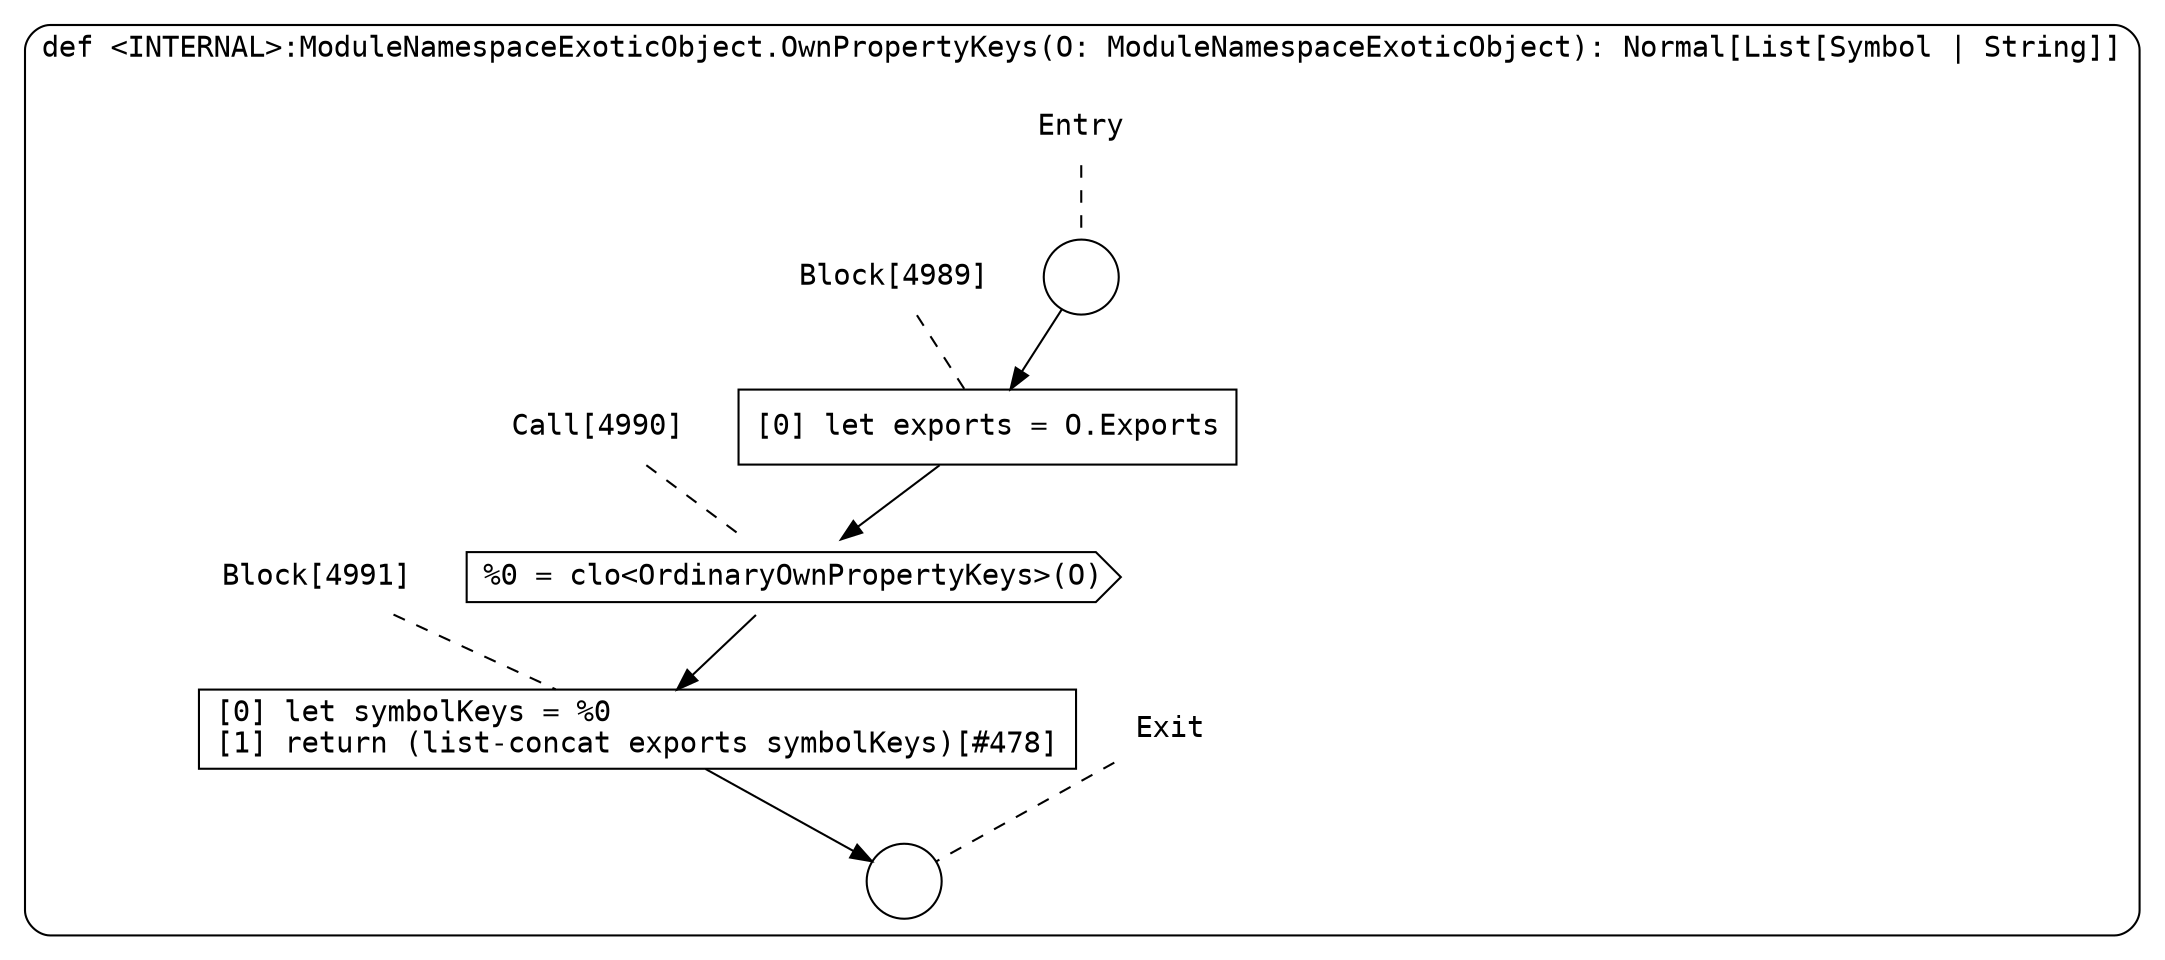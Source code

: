 digraph {
  graph [fontname = "Consolas"]
  node [fontname = "Consolas"]
  edge [fontname = "Consolas"]
  subgraph cluster1146 {
    label = "def <INTERNAL>:ModuleNamespaceExoticObject.OwnPropertyKeys(O: ModuleNamespaceExoticObject): Normal[List[Symbol | String]]"
    style = rounded
    cluster1146_entry_name [shape=none, label=<<font color="black">Entry</font>>]
    cluster1146_entry_name -> cluster1146_entry [arrowhead=none, color="black", style=dashed]
    cluster1146_entry [shape=circle label=" " color="black" fillcolor="white" style=filled]
    cluster1146_entry -> node4989 [color="black"]
    cluster1146_exit_name [shape=none, label=<<font color="black">Exit</font>>]
    cluster1146_exit_name -> cluster1146_exit [arrowhead=none, color="black", style=dashed]
    cluster1146_exit [shape=circle label=" " color="black" fillcolor="white" style=filled]
    node4989_name [shape=none, label=<<font color="black">Block[4989]</font>>]
    node4989_name -> node4989 [arrowhead=none, color="black", style=dashed]
    node4989 [shape=box, label=<<font color="black">[0] let exports = O.Exports<BR ALIGN="LEFT"/></font>> color="black" fillcolor="white", style=filled]
    node4989 -> node4990 [color="black"]
    node4990_name [shape=none, label=<<font color="black">Call[4990]</font>>]
    node4990_name -> node4990 [arrowhead=none, color="black", style=dashed]
    node4990 [shape=cds, label=<<font color="black">%0 = clo&lt;OrdinaryOwnPropertyKeys&gt;(O)</font>> color="black" fillcolor="white", style=filled]
    node4990 -> node4991 [color="black"]
    node4991_name [shape=none, label=<<font color="black">Block[4991]</font>>]
    node4991_name -> node4991 [arrowhead=none, color="black", style=dashed]
    node4991 [shape=box, label=<<font color="black">[0] let symbolKeys = %0<BR ALIGN="LEFT"/>[1] return (list-concat exports symbolKeys)[#478]<BR ALIGN="LEFT"/></font>> color="black" fillcolor="white", style=filled]
    node4991 -> cluster1146_exit [color="black"]
  }
}